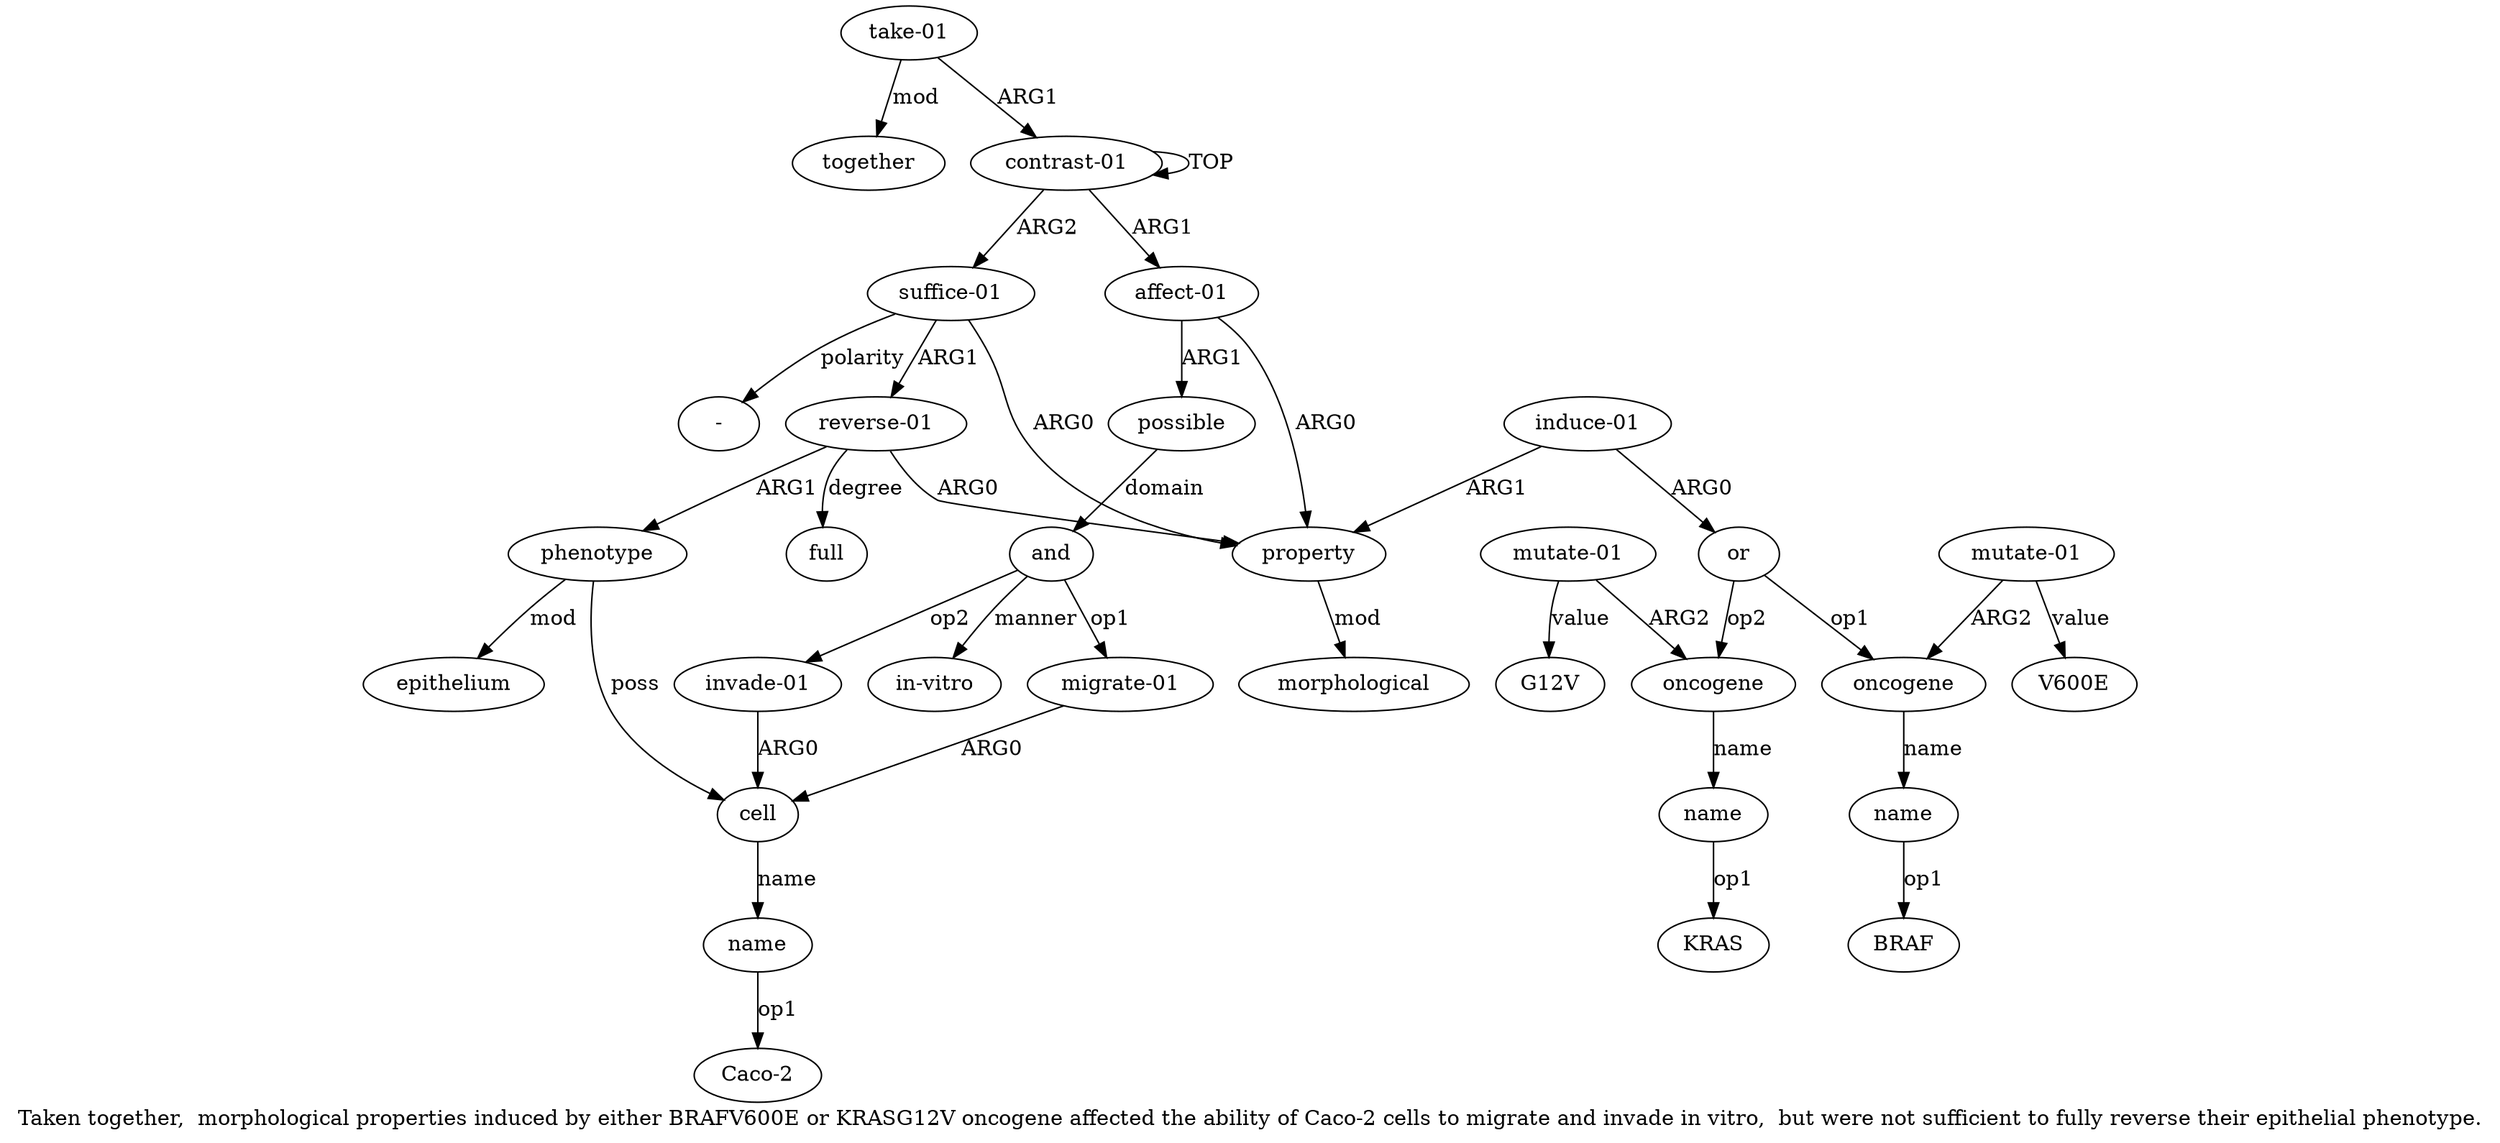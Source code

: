 digraph  {
	graph [label="Taken together,  morphological properties induced by either BRAFV600E or KRASG12V oncogene affected the ability of Caco-2 cells \
to migrate and invade in vitro,  but were not sufficient to fully reverse their epithelial phenotype."];
	node [label="\N"];
	a20	 [color=black,
		gold_ind=20,
		gold_label="reverse-01",
		label="reverse-01",
		test_ind=20,
		test_label="reverse-01"];
	a21	 [color=black,
		gold_ind=21,
		gold_label=phenotype,
		label=phenotype,
		test_ind=21,
		test_label=phenotype];
	a20 -> a21 [key=0,
	color=black,
	gold_label=ARG1,
	label=ARG1,
	test_label=ARG1];
a23 [color=black,
	gold_ind=23,
	gold_label=full,
	label=full,
	test_ind=23,
	test_label=full];
a20 -> a23 [key=0,
color=black,
gold_label=degree,
label=degree,
test_label=degree];
a2 [color=black,
gold_ind=2,
gold_label=property,
label=property,
test_ind=2,
test_label=property];
a20 -> a2 [key=0,
color=black,
gold_label=ARG0,
label=ARG0,
test_label=ARG0];
a22 [color=black,
gold_ind=22,
gold_label=epithelium,
label=epithelium,
test_ind=22,
test_label=epithelium];
a21 -> a22 [key=0,
color=black,
gold_label=mod,
label=mod,
test_label=mod];
a15 [color=black,
gold_ind=15,
gold_label=cell,
label=cell,
test_ind=15,
test_label=cell];
a21 -> a15 [key=0,
color=black,
gold_label=poss,
label=poss,
test_label=poss];
a24 [color=black,
gold_ind=24,
gold_label="take-01",
label="take-01",
test_ind=24,
test_label="take-01"];
a25 [color=black,
gold_ind=25,
gold_label=together,
label=together,
test_ind=25,
test_label=together];
a24 -> a25 [key=0,
color=black,
gold_label=mod,
label=mod,
test_label=mod];
a0 [color=black,
gold_ind=0,
gold_label="contrast-01",
label="contrast-01",
test_ind=0,
test_label="contrast-01"];
a24 -> a0 [key=0,
color=black,
gold_label=ARG1,
label=ARG1,
test_label=ARG1];
"a7 BRAF" [color=black,
gold_ind=-1,
gold_label=BRAF,
label=BRAF,
test_ind=-1,
test_label=BRAF];
"a8 V600E" [color=black,
gold_ind=-1,
gold_label=V600E,
label=V600E,
test_ind=-1,
test_label=V600E];
"a10 KRAS" [color=black,
gold_ind=-1,
gold_label=KRAS,
label=KRAS,
test_ind=-1,
test_label=KRAS];
a16 [color=black,
gold_ind=16,
gold_label=name,
label=name,
test_ind=16,
test_label=name];
a15 -> a16 [key=0,
color=black,
gold_label=name,
label=name,
test_label=name];
a14 [color=black,
gold_ind=14,
gold_label="migrate-01",
label="migrate-01",
test_ind=14,
test_label="migrate-01"];
a14 -> a15 [key=0,
color=black,
gold_label=ARG0,
label=ARG0,
test_label=ARG0];
a17 [color=black,
gold_ind=17,
gold_label="invade-01",
label="invade-01",
test_ind=17,
test_label="invade-01"];
a17 -> a15 [key=0,
color=black,
gold_label=ARG0,
label=ARG0,
test_label=ARG0];
"a16 Caco-2" [color=black,
gold_ind=-1,
gold_label="Caco-2",
label="Caco-2",
test_ind=-1,
test_label="Caco-2"];
a16 -> "a16 Caco-2" [key=0,
color=black,
gold_label=op1,
label=op1,
test_label=op1];
a11 [color=black,
gold_ind=11,
gold_label="mutate-01",
label="mutate-01",
test_ind=11,
test_label="mutate-01"];
a9 [color=black,
gold_ind=9,
gold_label=oncogene,
label=oncogene,
test_ind=9,
test_label=oncogene];
a11 -> a9 [key=0,
color=black,
gold_label=ARG2,
label=ARG2,
test_label=ARG2];
"a11 G12V" [color=black,
gold_ind=-1,
gold_label=G12V,
label=G12V,
test_ind=-1,
test_label=G12V];
a11 -> "a11 G12V" [key=0,
color=black,
gold_label=value,
label=value,
test_label=value];
a10 [color=black,
gold_ind=10,
gold_label=name,
label=name,
test_ind=10,
test_label=name];
a10 -> "a10 KRAS" [key=0,
color=black,
gold_label=op1,
label=op1,
test_label=op1];
a13 [color=black,
gold_ind=13,
gold_label=and,
label=and,
test_ind=13,
test_label=and];
a13 -> a14 [key=0,
color=black,
gold_label=op1,
label=op1,
test_label=op1];
a13 -> a17 [key=0,
color=black,
gold_label=op2,
label=op2,
test_label=op2];
a18 [color=black,
gold_ind=18,
gold_label="in-vitro",
label="in-vitro",
test_ind=18,
test_label="in-vitro"];
a13 -> a18 [key=0,
color=black,
gold_label=manner,
label=manner,
test_label=manner];
a12 [color=black,
gold_ind=12,
gold_label=possible,
label=possible,
test_ind=12,
test_label=possible];
a12 -> a13 [key=0,
color=black,
gold_label=domain,
label=domain,
test_label=domain];
a19 [color=black,
gold_ind=19,
gold_label="suffice-01",
label="suffice-01",
test_ind=19,
test_label="suffice-01"];
a19 -> a20 [key=0,
color=black,
gold_label=ARG1,
label=ARG1,
test_label=ARG1];
"a19 -" [color=black,
gold_ind=-1,
gold_label="-",
label="-",
test_ind=-1,
test_label="-"];
a19 -> "a19 -" [key=0,
color=black,
gold_label=polarity,
label=polarity,
test_label=polarity];
a19 -> a2 [key=0,
color=black,
gold_label=ARG0,
label=ARG0,
test_label=ARG0];
a1 [color=black,
gold_ind=1,
gold_label="affect-01",
label="affect-01",
test_ind=1,
test_label="affect-01"];
a1 -> a12 [key=0,
color=black,
gold_label=ARG1,
label=ARG1,
test_label=ARG1];
a1 -> a2 [key=0,
color=black,
gold_label=ARG0,
label=ARG0,
test_label=ARG0];
a0 -> a19 [key=0,
color=black,
gold_label=ARG2,
label=ARG2,
test_label=ARG2];
a0 -> a1 [key=0,
color=black,
gold_label=ARG1,
label=ARG1,
test_label=ARG1];
a0 -> a0 [key=0,
color=black,
gold_label=TOP,
label=TOP,
test_label=TOP];
a3 [color=black,
gold_ind=3,
gold_label=morphological,
label=morphological,
test_ind=3,
test_label=morphological];
a2 -> a3 [key=0,
color=black,
gold_label=mod,
label=mod,
test_label=mod];
a5 [color=black,
gold_ind=5,
gold_label=or,
label=or,
test_ind=5,
test_label=or];
a6 [color=black,
gold_ind=6,
gold_label=oncogene,
label=oncogene,
test_ind=6,
test_label=oncogene];
a5 -> a6 [key=0,
color=black,
gold_label=op1,
label=op1,
test_label=op1];
a5 -> a9 [key=0,
color=black,
gold_label=op2,
label=op2,
test_label=op2];
a4 [color=black,
gold_ind=4,
gold_label="induce-01",
label="induce-01",
test_ind=4,
test_label="induce-01"];
a4 -> a2 [key=0,
color=black,
gold_label=ARG1,
label=ARG1,
test_label=ARG1];
a4 -> a5 [key=0,
color=black,
gold_label=ARG0,
label=ARG0,
test_label=ARG0];
a7 [color=black,
gold_ind=7,
gold_label=name,
label=name,
test_ind=7,
test_label=name];
a7 -> "a7 BRAF" [key=0,
color=black,
gold_label=op1,
label=op1,
test_label=op1];
a6 -> a7 [key=0,
color=black,
gold_label=name,
label=name,
test_label=name];
a9 -> a10 [key=0,
color=black,
gold_label=name,
label=name,
test_label=name];
a8 [color=black,
gold_ind=8,
gold_label="mutate-01",
label="mutate-01",
test_ind=8,
test_label="mutate-01"];
a8 -> "a8 V600E" [key=0,
color=black,
gold_label=value,
label=value,
test_label=value];
a8 -> a6 [key=0,
color=black,
gold_label=ARG2,
label=ARG2,
test_label=ARG2];
}
